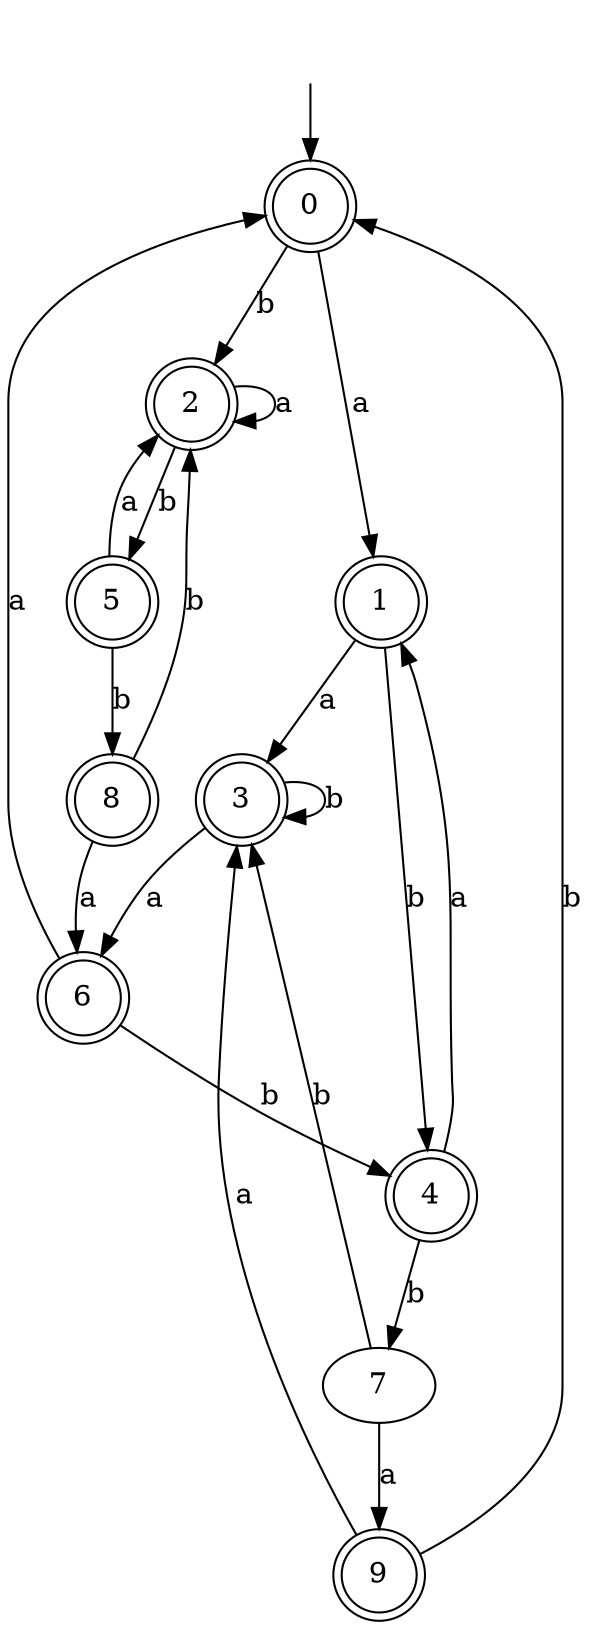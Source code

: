 digraph RandomDFA {
  __start0 [label="", shape=none];
  __start0 -> 0 [label=""];
  0 [shape=circle] [shape=doublecircle]
  0 -> 1 [label="a"]
  0 -> 2 [label="b"]
  1 [shape=doublecircle]
  1 -> 3 [label="a"]
  1 -> 4 [label="b"]
  2 [shape=doublecircle]
  2 -> 2 [label="a"]
  2 -> 5 [label="b"]
  3 [shape=doublecircle]
  3 -> 6 [label="a"]
  3 -> 3 [label="b"]
  4 [shape=doublecircle]
  4 -> 1 [label="a"]
  4 -> 7 [label="b"]
  5 [shape=doublecircle]
  5 -> 2 [label="a"]
  5 -> 8 [label="b"]
  6 [shape=doublecircle]
  6 -> 0 [label="a"]
  6 -> 4 [label="b"]
  7
  7 -> 9 [label="a"]
  7 -> 3 [label="b"]
  8 [shape=doublecircle]
  8 -> 6 [label="a"]
  8 -> 2 [label="b"]
  9 [shape=doublecircle]
  9 -> 3 [label="a"]
  9 -> 0 [label="b"]
}
